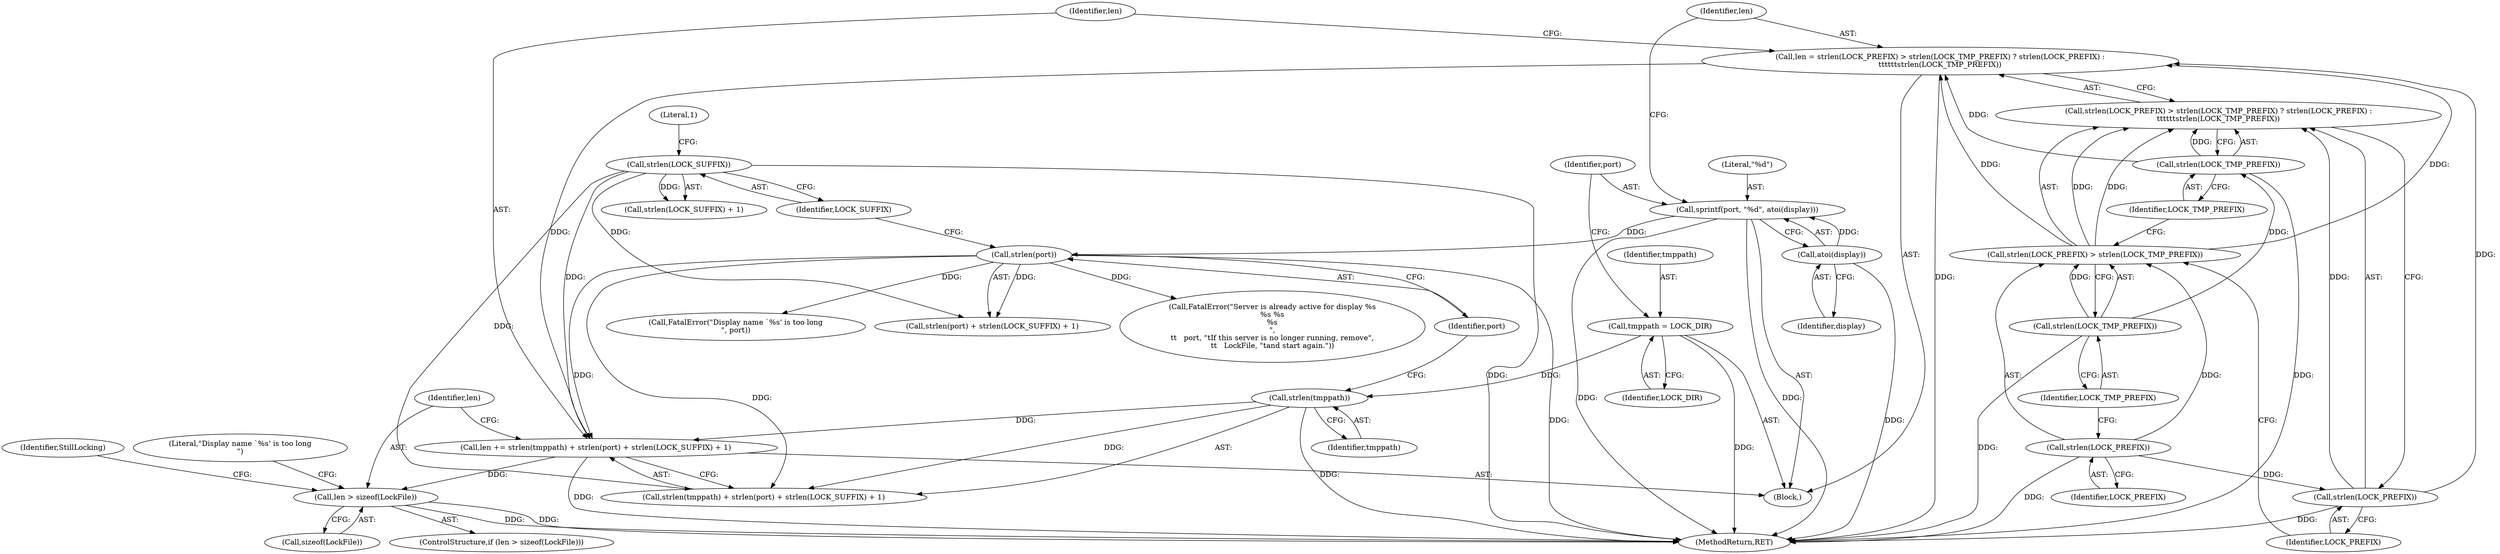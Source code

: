 digraph "0_xserver_b67581cf825940fdf52bf2e0af4330e695d724a4@API" {
"1000148" [label="(Call,len += strlen(tmppath) + strlen(port) + strlen(LOCK_SUFFIX) + 1)"];
"1000151" [label="(Call,strlen(tmppath))"];
"1000128" [label="(Call,tmppath = LOCK_DIR)"];
"1000154" [label="(Call,strlen(port))"];
"1000131" [label="(Call,sprintf(port, \"%d\", atoi(display)))"];
"1000134" [label="(Call,atoi(display))"];
"1000157" [label="(Call,strlen(LOCK_SUFFIX))"];
"1000136" [label="(Call,len = strlen(LOCK_PREFIX) > strlen(LOCK_TMP_PREFIX) ? strlen(LOCK_PREFIX) :\n\t\t\t\t\t\tstrlen(LOCK_TMP_PREFIX))"];
"1000144" [label="(Call,strlen(LOCK_PREFIX))"];
"1000140" [label="(Call,strlen(LOCK_PREFIX))"];
"1000139" [label="(Call,strlen(LOCK_PREFIX) > strlen(LOCK_TMP_PREFIX))"];
"1000142" [label="(Call,strlen(LOCK_TMP_PREFIX))"];
"1000146" [label="(Call,strlen(LOCK_TMP_PREFIX))"];
"1000161" [label="(Call,len > sizeof(LockFile))"];
"1000139" [label="(Call,strlen(LOCK_PREFIX) > strlen(LOCK_TMP_PREFIX))"];
"1000166" [label="(Literal,\"Display name `%s' is too long\n\")"];
"1000128" [label="(Call,tmppath = LOCK_DIR)"];
"1000151" [label="(Call,strlen(tmppath))"];
"1000130" [label="(Identifier,LOCK_DIR)"];
"1000137" [label="(Identifier,len)"];
"1000143" [label="(Identifier,LOCK_TMP_PREFIX)"];
"1000157" [label="(Call,strlen(LOCK_SUFFIX))"];
"1000155" [label="(Identifier,port)"];
"1000111" [label="(Block,)"];
"1000141" [label="(Identifier,LOCK_PREFIX)"];
"1000140" [label="(Call,strlen(LOCK_PREFIX))"];
"1000165" [label="(Call,FatalError(\"Display name `%s' is too long\n\", port))"];
"1000161" [label="(Call,len > sizeof(LockFile))"];
"1000156" [label="(Call,strlen(LOCK_SUFFIX) + 1)"];
"1000142" [label="(Call,strlen(LOCK_TMP_PREFIX))"];
"1000136" [label="(Call,len = strlen(LOCK_PREFIX) > strlen(LOCK_TMP_PREFIX) ? strlen(LOCK_PREFIX) :\n\t\t\t\t\t\tstrlen(LOCK_TMP_PREFIX))"];
"1000148" [label="(Call,len += strlen(tmppath) + strlen(port) + strlen(LOCK_SUFFIX) + 1)"];
"1000135" [label="(Identifier,display)"];
"1000138" [label="(Call,strlen(LOCK_PREFIX) > strlen(LOCK_TMP_PREFIX) ? strlen(LOCK_PREFIX) :\n\t\t\t\t\t\tstrlen(LOCK_TMP_PREFIX))"];
"1000147" [label="(Identifier,LOCK_TMP_PREFIX)"];
"1000160" [label="(ControlStructure,if (len > sizeof(LockFile)))"];
"1000169" [label="(Identifier,StillLocking)"];
"1000146" [label="(Call,strlen(LOCK_TMP_PREFIX))"];
"1000129" [label="(Identifier,tmppath)"];
"1000153" [label="(Call,strlen(port) + strlen(LOCK_SUFFIX) + 1)"];
"1000375" [label="(Call,FatalError(\"Server is already active for display %s\n%s %s\n%s\n\",\n\t\t   port, \"\tIf this server is no longer running, remove\",\n\t\t   LockFile, \"\tand start again.\"))"];
"1000133" [label="(Literal,\"%d\")"];
"1000131" [label="(Call,sprintf(port, \"%d\", atoi(display)))"];
"1000159" [label="(Literal,1)"];
"1000162" [label="(Identifier,len)"];
"1000163" [label="(Call,sizeof(LockFile))"];
"1000149" [label="(Identifier,len)"];
"1000154" [label="(Call,strlen(port))"];
"1000134" [label="(Call,atoi(display))"];
"1000152" [label="(Identifier,tmppath)"];
"1000132" [label="(Identifier,port)"];
"1000145" [label="(Identifier,LOCK_PREFIX)"];
"1000150" [label="(Call,strlen(tmppath) + strlen(port) + strlen(LOCK_SUFFIX) + 1)"];
"1000158" [label="(Identifier,LOCK_SUFFIX)"];
"1000392" [label="(MethodReturn,RET)"];
"1000144" [label="(Call,strlen(LOCK_PREFIX))"];
"1000148" -> "1000111"  [label="AST: "];
"1000148" -> "1000150"  [label="CFG: "];
"1000149" -> "1000148"  [label="AST: "];
"1000150" -> "1000148"  [label="AST: "];
"1000162" -> "1000148"  [label="CFG: "];
"1000148" -> "1000392"  [label="DDG: "];
"1000151" -> "1000148"  [label="DDG: "];
"1000154" -> "1000148"  [label="DDG: "];
"1000157" -> "1000148"  [label="DDG: "];
"1000136" -> "1000148"  [label="DDG: "];
"1000148" -> "1000161"  [label="DDG: "];
"1000151" -> "1000150"  [label="AST: "];
"1000151" -> "1000152"  [label="CFG: "];
"1000152" -> "1000151"  [label="AST: "];
"1000155" -> "1000151"  [label="CFG: "];
"1000151" -> "1000392"  [label="DDG: "];
"1000151" -> "1000150"  [label="DDG: "];
"1000128" -> "1000151"  [label="DDG: "];
"1000128" -> "1000111"  [label="AST: "];
"1000128" -> "1000130"  [label="CFG: "];
"1000129" -> "1000128"  [label="AST: "];
"1000130" -> "1000128"  [label="AST: "];
"1000132" -> "1000128"  [label="CFG: "];
"1000128" -> "1000392"  [label="DDG: "];
"1000154" -> "1000153"  [label="AST: "];
"1000154" -> "1000155"  [label="CFG: "];
"1000155" -> "1000154"  [label="AST: "];
"1000158" -> "1000154"  [label="CFG: "];
"1000154" -> "1000392"  [label="DDG: "];
"1000154" -> "1000150"  [label="DDG: "];
"1000154" -> "1000153"  [label="DDG: "];
"1000131" -> "1000154"  [label="DDG: "];
"1000154" -> "1000165"  [label="DDG: "];
"1000154" -> "1000375"  [label="DDG: "];
"1000131" -> "1000111"  [label="AST: "];
"1000131" -> "1000134"  [label="CFG: "];
"1000132" -> "1000131"  [label="AST: "];
"1000133" -> "1000131"  [label="AST: "];
"1000134" -> "1000131"  [label="AST: "];
"1000137" -> "1000131"  [label="CFG: "];
"1000131" -> "1000392"  [label="DDG: "];
"1000131" -> "1000392"  [label="DDG: "];
"1000134" -> "1000131"  [label="DDG: "];
"1000134" -> "1000135"  [label="CFG: "];
"1000135" -> "1000134"  [label="AST: "];
"1000134" -> "1000392"  [label="DDG: "];
"1000157" -> "1000156"  [label="AST: "];
"1000157" -> "1000158"  [label="CFG: "];
"1000158" -> "1000157"  [label="AST: "];
"1000159" -> "1000157"  [label="CFG: "];
"1000157" -> "1000392"  [label="DDG: "];
"1000157" -> "1000150"  [label="DDG: "];
"1000157" -> "1000153"  [label="DDG: "];
"1000157" -> "1000156"  [label="DDG: "];
"1000136" -> "1000111"  [label="AST: "];
"1000136" -> "1000138"  [label="CFG: "];
"1000137" -> "1000136"  [label="AST: "];
"1000138" -> "1000136"  [label="AST: "];
"1000149" -> "1000136"  [label="CFG: "];
"1000136" -> "1000392"  [label="DDG: "];
"1000144" -> "1000136"  [label="DDG: "];
"1000139" -> "1000136"  [label="DDG: "];
"1000139" -> "1000136"  [label="DDG: "];
"1000146" -> "1000136"  [label="DDG: "];
"1000144" -> "1000138"  [label="AST: "];
"1000144" -> "1000145"  [label="CFG: "];
"1000145" -> "1000144"  [label="AST: "];
"1000138" -> "1000144"  [label="CFG: "];
"1000144" -> "1000392"  [label="DDG: "];
"1000144" -> "1000138"  [label="DDG: "];
"1000140" -> "1000144"  [label="DDG: "];
"1000140" -> "1000139"  [label="AST: "];
"1000140" -> "1000141"  [label="CFG: "];
"1000141" -> "1000140"  [label="AST: "];
"1000143" -> "1000140"  [label="CFG: "];
"1000140" -> "1000392"  [label="DDG: "];
"1000140" -> "1000139"  [label="DDG: "];
"1000139" -> "1000138"  [label="AST: "];
"1000139" -> "1000142"  [label="CFG: "];
"1000142" -> "1000139"  [label="AST: "];
"1000145" -> "1000139"  [label="CFG: "];
"1000147" -> "1000139"  [label="CFG: "];
"1000142" -> "1000139"  [label="DDG: "];
"1000139" -> "1000138"  [label="DDG: "];
"1000139" -> "1000138"  [label="DDG: "];
"1000142" -> "1000143"  [label="CFG: "];
"1000143" -> "1000142"  [label="AST: "];
"1000142" -> "1000392"  [label="DDG: "];
"1000142" -> "1000146"  [label="DDG: "];
"1000146" -> "1000138"  [label="AST: "];
"1000146" -> "1000147"  [label="CFG: "];
"1000147" -> "1000146"  [label="AST: "];
"1000138" -> "1000146"  [label="CFG: "];
"1000146" -> "1000392"  [label="DDG: "];
"1000146" -> "1000138"  [label="DDG: "];
"1000161" -> "1000160"  [label="AST: "];
"1000161" -> "1000163"  [label="CFG: "];
"1000162" -> "1000161"  [label="AST: "];
"1000163" -> "1000161"  [label="AST: "];
"1000166" -> "1000161"  [label="CFG: "];
"1000169" -> "1000161"  [label="CFG: "];
"1000161" -> "1000392"  [label="DDG: "];
"1000161" -> "1000392"  [label="DDG: "];
}
